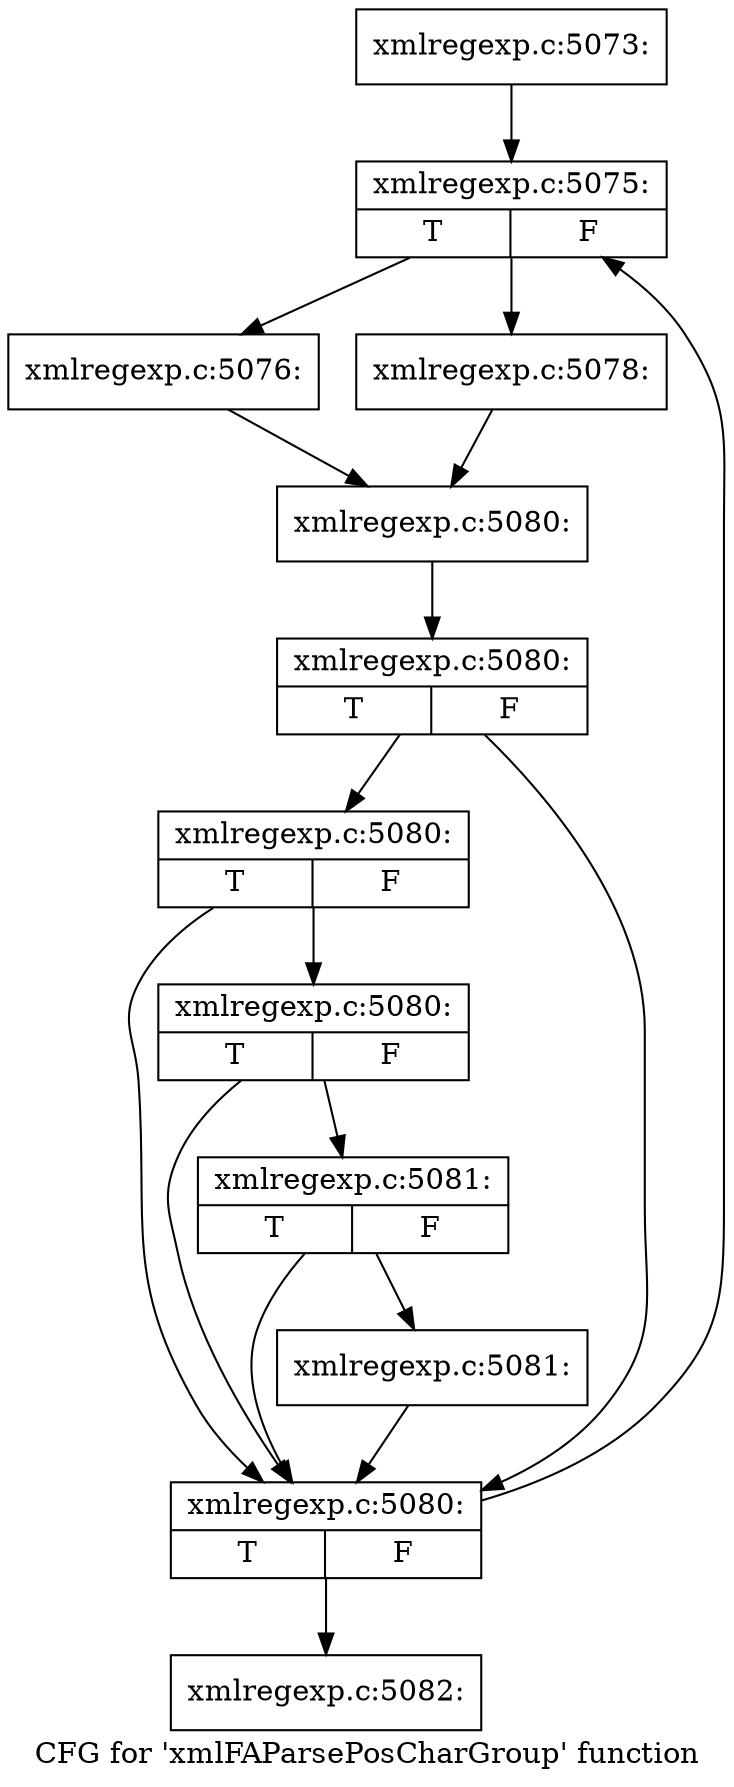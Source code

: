 digraph "CFG for 'xmlFAParsePosCharGroup' function" {
	label="CFG for 'xmlFAParsePosCharGroup' function";

	Node0x3b2c610 [shape=record,label="{xmlregexp.c:5073:}"];
	Node0x3b2c610 -> Node0x3b2ed50;
	Node0x3b2ed50 [shape=record,label="{xmlregexp.c:5075:|{<s0>T|<s1>F}}"];
	Node0x3b2ed50 -> Node0x3b2c940;
	Node0x3b2ed50 -> Node0x3b2c9e0;
	Node0x3b2c940 [shape=record,label="{xmlregexp.c:5076:}"];
	Node0x3b2c940 -> Node0x3b2c990;
	Node0x3b2c9e0 [shape=record,label="{xmlregexp.c:5078:}"];
	Node0x3b2c9e0 -> Node0x3b2c990;
	Node0x3b2c990 [shape=record,label="{xmlregexp.c:5080:}"];
	Node0x3b2c990 -> Node0x3b2ed00;
	Node0x3b2ed00 [shape=record,label="{xmlregexp.c:5080:|{<s0>T|<s1>F}}"];
	Node0x3b2ed00 -> Node0x3b340e0;
	Node0x3b2ed00 -> Node0x3b33c00;
	Node0x3b340e0 [shape=record,label="{xmlregexp.c:5080:|{<s0>T|<s1>F}}"];
	Node0x3b340e0 -> Node0x3b34090;
	Node0x3b340e0 -> Node0x3b33c00;
	Node0x3b34090 [shape=record,label="{xmlregexp.c:5080:|{<s0>T|<s1>F}}"];
	Node0x3b34090 -> Node0x3b34040;
	Node0x3b34090 -> Node0x3b33c00;
	Node0x3b34040 [shape=record,label="{xmlregexp.c:5081:|{<s0>T|<s1>F}}"];
	Node0x3b34040 -> Node0x3b33f30;
	Node0x3b34040 -> Node0x3b33c00;
	Node0x3b33f30 [shape=record,label="{xmlregexp.c:5081:}"];
	Node0x3b33f30 -> Node0x3b33c00;
	Node0x3b33c00 [shape=record,label="{xmlregexp.c:5080:|{<s0>T|<s1>F}}"];
	Node0x3b33c00 -> Node0x3b2ed50;
	Node0x3b33c00 -> Node0x3b2ecb0;
	Node0x3b2ecb0 [shape=record,label="{xmlregexp.c:5082:}"];
}
